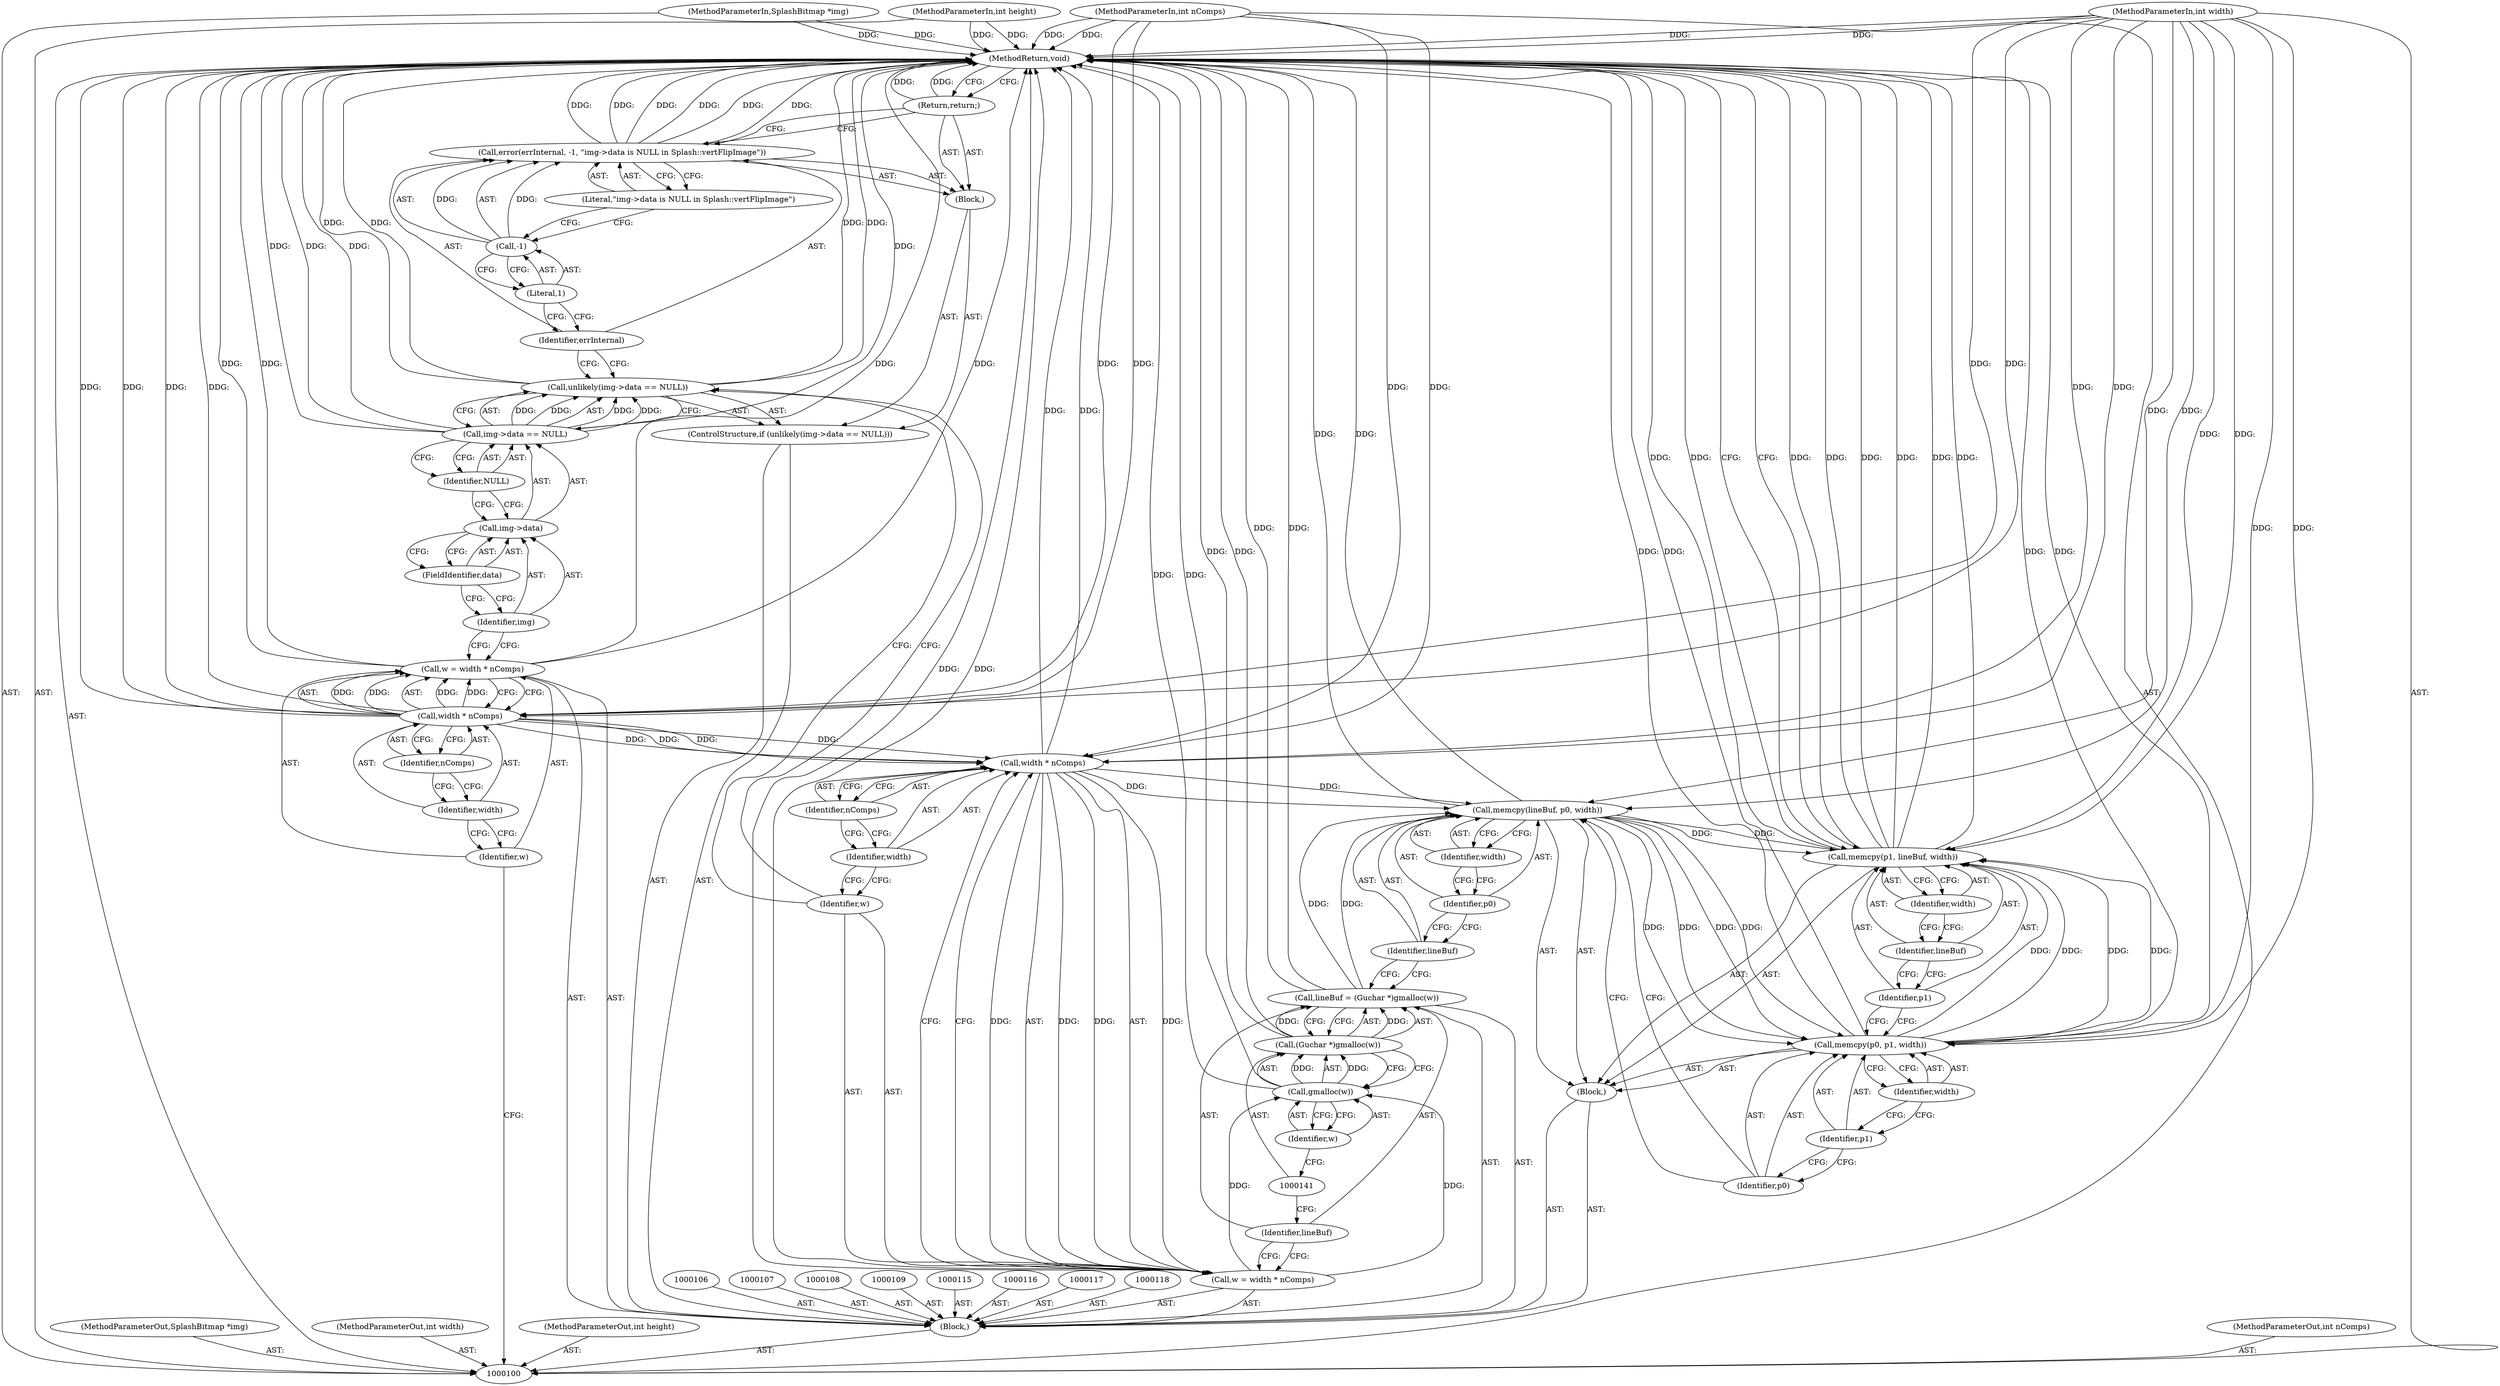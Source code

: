 digraph "0_poppler_bbc2d8918fe234b7ef2c480eb148943922cc0959_0" {
"1000157" [label="(MethodReturn,void)"];
"1000101" [label="(MethodParameterIn,SplashBitmap *img)"];
"1000214" [label="(MethodParameterOut,SplashBitmap *img)"];
"1000102" [label="(MethodParameterIn,int width)"];
"1000215" [label="(MethodParameterOut,int width)"];
"1000103" [label="(MethodParameterIn,int height)"];
"1000216" [label="(MethodParameterOut,int height)"];
"1000121" [label="(Call,img->data == NULL)"];
"1000122" [label="(Call,img->data)"];
"1000123" [label="(Identifier,img)"];
"1000119" [label="(ControlStructure,if (unlikely(img->data == NULL)))"];
"1000124" [label="(FieldIdentifier,data)"];
"1000125" [label="(Identifier,NULL)"];
"1000126" [label="(Block,)"];
"1000120" [label="(Call,unlikely(img->data == NULL))"];
"1000128" [label="(Identifier,errInternal)"];
"1000129" [label="(Call,-1)"];
"1000130" [label="(Literal,1)"];
"1000131" [label="(Literal,\"img->data is NULL in Splash::vertFlipImage\")"];
"1000127" [label="(Call,error(errInternal, -1, \"img->data is NULL in Splash::vertFlipImage\"))"];
"1000132" [label="(Return,return;)"];
"1000137" [label="(Identifier,nComps)"];
"1000133" [label="(Call,w = width * nComps)"];
"1000134" [label="(Identifier,w)"];
"1000135" [label="(Call,width * nComps)"];
"1000136" [label="(Identifier,width)"];
"1000140" [label="(Call,(Guchar *)gmalloc(w))"];
"1000142" [label="(Call,gmalloc(w))"];
"1000138" [label="(Call,lineBuf = (Guchar *)gmalloc(w))"];
"1000139" [label="(Identifier,lineBuf)"];
"1000143" [label="(Identifier,w)"];
"1000144" [label="(Block,)"];
"1000105" [label="(Block,)"];
"1000104" [label="(MethodParameterIn,int nComps)"];
"1000217" [label="(MethodParameterOut,int nComps)"];
"1000146" [label="(Identifier,lineBuf)"];
"1000147" [label="(Identifier,p0)"];
"1000148" [label="(Identifier,width)"];
"1000145" [label="(Call,memcpy(lineBuf, p0, width))"];
"1000150" [label="(Identifier,p0)"];
"1000151" [label="(Identifier,p1)"];
"1000152" [label="(Identifier,width)"];
"1000149" [label="(Call,memcpy(p0, p1, width))"];
"1000154" [label="(Identifier,p1)"];
"1000155" [label="(Identifier,lineBuf)"];
"1000156" [label="(Identifier,width)"];
"1000153" [label="(Call,memcpy(p1, lineBuf, width))"];
"1000114" [label="(Identifier,nComps)"];
"1000110" [label="(Call,w = width * nComps)"];
"1000111" [label="(Identifier,w)"];
"1000112" [label="(Call,width * nComps)"];
"1000113" [label="(Identifier,width)"];
"1000157" -> "1000100"  [label="AST: "];
"1000157" -> "1000132"  [label="CFG: "];
"1000157" -> "1000153"  [label="CFG: "];
"1000132" -> "1000157"  [label="DDG: "];
"1000140" -> "1000157"  [label="DDG: "];
"1000121" -> "1000157"  [label="DDG: "];
"1000121" -> "1000157"  [label="DDG: "];
"1000104" -> "1000157"  [label="DDG: "];
"1000112" -> "1000157"  [label="DDG: "];
"1000112" -> "1000157"  [label="DDG: "];
"1000138" -> "1000157"  [label="DDG: "];
"1000120" -> "1000157"  [label="DDG: "];
"1000120" -> "1000157"  [label="DDG: "];
"1000149" -> "1000157"  [label="DDG: "];
"1000149" -> "1000157"  [label="DDG: "];
"1000153" -> "1000157"  [label="DDG: "];
"1000153" -> "1000157"  [label="DDG: "];
"1000153" -> "1000157"  [label="DDG: "];
"1000153" -> "1000157"  [label="DDG: "];
"1000110" -> "1000157"  [label="DDG: "];
"1000110" -> "1000157"  [label="DDG: "];
"1000135" -> "1000157"  [label="DDG: "];
"1000127" -> "1000157"  [label="DDG: "];
"1000127" -> "1000157"  [label="DDG: "];
"1000127" -> "1000157"  [label="DDG: "];
"1000103" -> "1000157"  [label="DDG: "];
"1000102" -> "1000157"  [label="DDG: "];
"1000133" -> "1000157"  [label="DDG: "];
"1000101" -> "1000157"  [label="DDG: "];
"1000142" -> "1000157"  [label="DDG: "];
"1000145" -> "1000157"  [label="DDG: "];
"1000101" -> "1000100"  [label="AST: "];
"1000101" -> "1000157"  [label="DDG: "];
"1000214" -> "1000100"  [label="AST: "];
"1000102" -> "1000100"  [label="AST: "];
"1000102" -> "1000157"  [label="DDG: "];
"1000102" -> "1000112"  [label="DDG: "];
"1000102" -> "1000135"  [label="DDG: "];
"1000102" -> "1000145"  [label="DDG: "];
"1000102" -> "1000149"  [label="DDG: "];
"1000102" -> "1000153"  [label="DDG: "];
"1000215" -> "1000100"  [label="AST: "];
"1000103" -> "1000100"  [label="AST: "];
"1000103" -> "1000157"  [label="DDG: "];
"1000216" -> "1000100"  [label="AST: "];
"1000121" -> "1000120"  [label="AST: "];
"1000121" -> "1000125"  [label="CFG: "];
"1000122" -> "1000121"  [label="AST: "];
"1000125" -> "1000121"  [label="AST: "];
"1000120" -> "1000121"  [label="CFG: "];
"1000121" -> "1000157"  [label="DDG: "];
"1000121" -> "1000157"  [label="DDG: "];
"1000121" -> "1000120"  [label="DDG: "];
"1000121" -> "1000120"  [label="DDG: "];
"1000122" -> "1000121"  [label="AST: "];
"1000122" -> "1000124"  [label="CFG: "];
"1000123" -> "1000122"  [label="AST: "];
"1000124" -> "1000122"  [label="AST: "];
"1000125" -> "1000122"  [label="CFG: "];
"1000123" -> "1000122"  [label="AST: "];
"1000123" -> "1000110"  [label="CFG: "];
"1000124" -> "1000123"  [label="CFG: "];
"1000119" -> "1000105"  [label="AST: "];
"1000120" -> "1000119"  [label="AST: "];
"1000126" -> "1000119"  [label="AST: "];
"1000124" -> "1000122"  [label="AST: "];
"1000124" -> "1000123"  [label="CFG: "];
"1000122" -> "1000124"  [label="CFG: "];
"1000125" -> "1000121"  [label="AST: "];
"1000125" -> "1000122"  [label="CFG: "];
"1000121" -> "1000125"  [label="CFG: "];
"1000126" -> "1000119"  [label="AST: "];
"1000127" -> "1000126"  [label="AST: "];
"1000132" -> "1000126"  [label="AST: "];
"1000120" -> "1000119"  [label="AST: "];
"1000120" -> "1000121"  [label="CFG: "];
"1000121" -> "1000120"  [label="AST: "];
"1000128" -> "1000120"  [label="CFG: "];
"1000134" -> "1000120"  [label="CFG: "];
"1000120" -> "1000157"  [label="DDG: "];
"1000120" -> "1000157"  [label="DDG: "];
"1000121" -> "1000120"  [label="DDG: "];
"1000121" -> "1000120"  [label="DDG: "];
"1000128" -> "1000127"  [label="AST: "];
"1000128" -> "1000120"  [label="CFG: "];
"1000130" -> "1000128"  [label="CFG: "];
"1000129" -> "1000127"  [label="AST: "];
"1000129" -> "1000130"  [label="CFG: "];
"1000130" -> "1000129"  [label="AST: "];
"1000131" -> "1000129"  [label="CFG: "];
"1000129" -> "1000127"  [label="DDG: "];
"1000130" -> "1000129"  [label="AST: "];
"1000130" -> "1000128"  [label="CFG: "];
"1000129" -> "1000130"  [label="CFG: "];
"1000131" -> "1000127"  [label="AST: "];
"1000131" -> "1000129"  [label="CFG: "];
"1000127" -> "1000131"  [label="CFG: "];
"1000127" -> "1000126"  [label="AST: "];
"1000127" -> "1000131"  [label="CFG: "];
"1000128" -> "1000127"  [label="AST: "];
"1000129" -> "1000127"  [label="AST: "];
"1000131" -> "1000127"  [label="AST: "];
"1000132" -> "1000127"  [label="CFG: "];
"1000127" -> "1000157"  [label="DDG: "];
"1000127" -> "1000157"  [label="DDG: "];
"1000127" -> "1000157"  [label="DDG: "];
"1000129" -> "1000127"  [label="DDG: "];
"1000132" -> "1000126"  [label="AST: "];
"1000132" -> "1000127"  [label="CFG: "];
"1000157" -> "1000132"  [label="CFG: "];
"1000132" -> "1000157"  [label="DDG: "];
"1000137" -> "1000135"  [label="AST: "];
"1000137" -> "1000136"  [label="CFG: "];
"1000135" -> "1000137"  [label="CFG: "];
"1000133" -> "1000105"  [label="AST: "];
"1000133" -> "1000135"  [label="CFG: "];
"1000134" -> "1000133"  [label="AST: "];
"1000135" -> "1000133"  [label="AST: "];
"1000139" -> "1000133"  [label="CFG: "];
"1000133" -> "1000157"  [label="DDG: "];
"1000135" -> "1000133"  [label="DDG: "];
"1000135" -> "1000133"  [label="DDG: "];
"1000133" -> "1000142"  [label="DDG: "];
"1000134" -> "1000133"  [label="AST: "];
"1000134" -> "1000120"  [label="CFG: "];
"1000136" -> "1000134"  [label="CFG: "];
"1000135" -> "1000133"  [label="AST: "];
"1000135" -> "1000137"  [label="CFG: "];
"1000136" -> "1000135"  [label="AST: "];
"1000137" -> "1000135"  [label="AST: "];
"1000133" -> "1000135"  [label="CFG: "];
"1000135" -> "1000157"  [label="DDG: "];
"1000135" -> "1000133"  [label="DDG: "];
"1000135" -> "1000133"  [label="DDG: "];
"1000112" -> "1000135"  [label="DDG: "];
"1000112" -> "1000135"  [label="DDG: "];
"1000102" -> "1000135"  [label="DDG: "];
"1000104" -> "1000135"  [label="DDG: "];
"1000135" -> "1000145"  [label="DDG: "];
"1000136" -> "1000135"  [label="AST: "];
"1000136" -> "1000134"  [label="CFG: "];
"1000137" -> "1000136"  [label="CFG: "];
"1000140" -> "1000138"  [label="AST: "];
"1000140" -> "1000142"  [label="CFG: "];
"1000141" -> "1000140"  [label="AST: "];
"1000142" -> "1000140"  [label="AST: "];
"1000138" -> "1000140"  [label="CFG: "];
"1000140" -> "1000157"  [label="DDG: "];
"1000140" -> "1000138"  [label="DDG: "];
"1000142" -> "1000140"  [label="DDG: "];
"1000142" -> "1000140"  [label="AST: "];
"1000142" -> "1000143"  [label="CFG: "];
"1000143" -> "1000142"  [label="AST: "];
"1000140" -> "1000142"  [label="CFG: "];
"1000142" -> "1000157"  [label="DDG: "];
"1000142" -> "1000140"  [label="DDG: "];
"1000133" -> "1000142"  [label="DDG: "];
"1000138" -> "1000105"  [label="AST: "];
"1000138" -> "1000140"  [label="CFG: "];
"1000139" -> "1000138"  [label="AST: "];
"1000140" -> "1000138"  [label="AST: "];
"1000146" -> "1000138"  [label="CFG: "];
"1000138" -> "1000157"  [label="DDG: "];
"1000140" -> "1000138"  [label="DDG: "];
"1000138" -> "1000145"  [label="DDG: "];
"1000139" -> "1000138"  [label="AST: "];
"1000139" -> "1000133"  [label="CFG: "];
"1000141" -> "1000139"  [label="CFG: "];
"1000143" -> "1000142"  [label="AST: "];
"1000143" -> "1000141"  [label="CFG: "];
"1000142" -> "1000143"  [label="CFG: "];
"1000144" -> "1000105"  [label="AST: "];
"1000145" -> "1000144"  [label="AST: "];
"1000149" -> "1000144"  [label="AST: "];
"1000153" -> "1000144"  [label="AST: "];
"1000105" -> "1000100"  [label="AST: "];
"1000106" -> "1000105"  [label="AST: "];
"1000107" -> "1000105"  [label="AST: "];
"1000108" -> "1000105"  [label="AST: "];
"1000109" -> "1000105"  [label="AST: "];
"1000110" -> "1000105"  [label="AST: "];
"1000115" -> "1000105"  [label="AST: "];
"1000116" -> "1000105"  [label="AST: "];
"1000117" -> "1000105"  [label="AST: "];
"1000118" -> "1000105"  [label="AST: "];
"1000119" -> "1000105"  [label="AST: "];
"1000133" -> "1000105"  [label="AST: "];
"1000138" -> "1000105"  [label="AST: "];
"1000144" -> "1000105"  [label="AST: "];
"1000104" -> "1000100"  [label="AST: "];
"1000104" -> "1000157"  [label="DDG: "];
"1000104" -> "1000112"  [label="DDG: "];
"1000104" -> "1000135"  [label="DDG: "];
"1000217" -> "1000100"  [label="AST: "];
"1000146" -> "1000145"  [label="AST: "];
"1000146" -> "1000138"  [label="CFG: "];
"1000147" -> "1000146"  [label="CFG: "];
"1000147" -> "1000145"  [label="AST: "];
"1000147" -> "1000146"  [label="CFG: "];
"1000148" -> "1000147"  [label="CFG: "];
"1000148" -> "1000145"  [label="AST: "];
"1000148" -> "1000147"  [label="CFG: "];
"1000145" -> "1000148"  [label="CFG: "];
"1000145" -> "1000144"  [label="AST: "];
"1000145" -> "1000148"  [label="CFG: "];
"1000146" -> "1000145"  [label="AST: "];
"1000147" -> "1000145"  [label="AST: "];
"1000148" -> "1000145"  [label="AST: "];
"1000150" -> "1000145"  [label="CFG: "];
"1000145" -> "1000157"  [label="DDG: "];
"1000138" -> "1000145"  [label="DDG: "];
"1000135" -> "1000145"  [label="DDG: "];
"1000102" -> "1000145"  [label="DDG: "];
"1000145" -> "1000149"  [label="DDG: "];
"1000145" -> "1000149"  [label="DDG: "];
"1000145" -> "1000153"  [label="DDG: "];
"1000150" -> "1000149"  [label="AST: "];
"1000150" -> "1000145"  [label="CFG: "];
"1000151" -> "1000150"  [label="CFG: "];
"1000151" -> "1000149"  [label="AST: "];
"1000151" -> "1000150"  [label="CFG: "];
"1000152" -> "1000151"  [label="CFG: "];
"1000152" -> "1000149"  [label="AST: "];
"1000152" -> "1000151"  [label="CFG: "];
"1000149" -> "1000152"  [label="CFG: "];
"1000149" -> "1000144"  [label="AST: "];
"1000149" -> "1000152"  [label="CFG: "];
"1000150" -> "1000149"  [label="AST: "];
"1000151" -> "1000149"  [label="AST: "];
"1000152" -> "1000149"  [label="AST: "];
"1000154" -> "1000149"  [label="CFG: "];
"1000149" -> "1000157"  [label="DDG: "];
"1000149" -> "1000157"  [label="DDG: "];
"1000145" -> "1000149"  [label="DDG: "];
"1000145" -> "1000149"  [label="DDG: "];
"1000102" -> "1000149"  [label="DDG: "];
"1000149" -> "1000153"  [label="DDG: "];
"1000149" -> "1000153"  [label="DDG: "];
"1000154" -> "1000153"  [label="AST: "];
"1000154" -> "1000149"  [label="CFG: "];
"1000155" -> "1000154"  [label="CFG: "];
"1000155" -> "1000153"  [label="AST: "];
"1000155" -> "1000154"  [label="CFG: "];
"1000156" -> "1000155"  [label="CFG: "];
"1000156" -> "1000153"  [label="AST: "];
"1000156" -> "1000155"  [label="CFG: "];
"1000153" -> "1000156"  [label="CFG: "];
"1000153" -> "1000144"  [label="AST: "];
"1000153" -> "1000156"  [label="CFG: "];
"1000154" -> "1000153"  [label="AST: "];
"1000155" -> "1000153"  [label="AST: "];
"1000156" -> "1000153"  [label="AST: "];
"1000157" -> "1000153"  [label="CFG: "];
"1000153" -> "1000157"  [label="DDG: "];
"1000153" -> "1000157"  [label="DDG: "];
"1000153" -> "1000157"  [label="DDG: "];
"1000153" -> "1000157"  [label="DDG: "];
"1000149" -> "1000153"  [label="DDG: "];
"1000149" -> "1000153"  [label="DDG: "];
"1000145" -> "1000153"  [label="DDG: "];
"1000102" -> "1000153"  [label="DDG: "];
"1000114" -> "1000112"  [label="AST: "];
"1000114" -> "1000113"  [label="CFG: "];
"1000112" -> "1000114"  [label="CFG: "];
"1000110" -> "1000105"  [label="AST: "];
"1000110" -> "1000112"  [label="CFG: "];
"1000111" -> "1000110"  [label="AST: "];
"1000112" -> "1000110"  [label="AST: "];
"1000123" -> "1000110"  [label="CFG: "];
"1000110" -> "1000157"  [label="DDG: "];
"1000110" -> "1000157"  [label="DDG: "];
"1000112" -> "1000110"  [label="DDG: "];
"1000112" -> "1000110"  [label="DDG: "];
"1000111" -> "1000110"  [label="AST: "];
"1000111" -> "1000100"  [label="CFG: "];
"1000113" -> "1000111"  [label="CFG: "];
"1000112" -> "1000110"  [label="AST: "];
"1000112" -> "1000114"  [label="CFG: "];
"1000113" -> "1000112"  [label="AST: "];
"1000114" -> "1000112"  [label="AST: "];
"1000110" -> "1000112"  [label="CFG: "];
"1000112" -> "1000157"  [label="DDG: "];
"1000112" -> "1000157"  [label="DDG: "];
"1000112" -> "1000110"  [label="DDG: "];
"1000112" -> "1000110"  [label="DDG: "];
"1000102" -> "1000112"  [label="DDG: "];
"1000104" -> "1000112"  [label="DDG: "];
"1000112" -> "1000135"  [label="DDG: "];
"1000112" -> "1000135"  [label="DDG: "];
"1000113" -> "1000112"  [label="AST: "];
"1000113" -> "1000111"  [label="CFG: "];
"1000114" -> "1000113"  [label="CFG: "];
}
